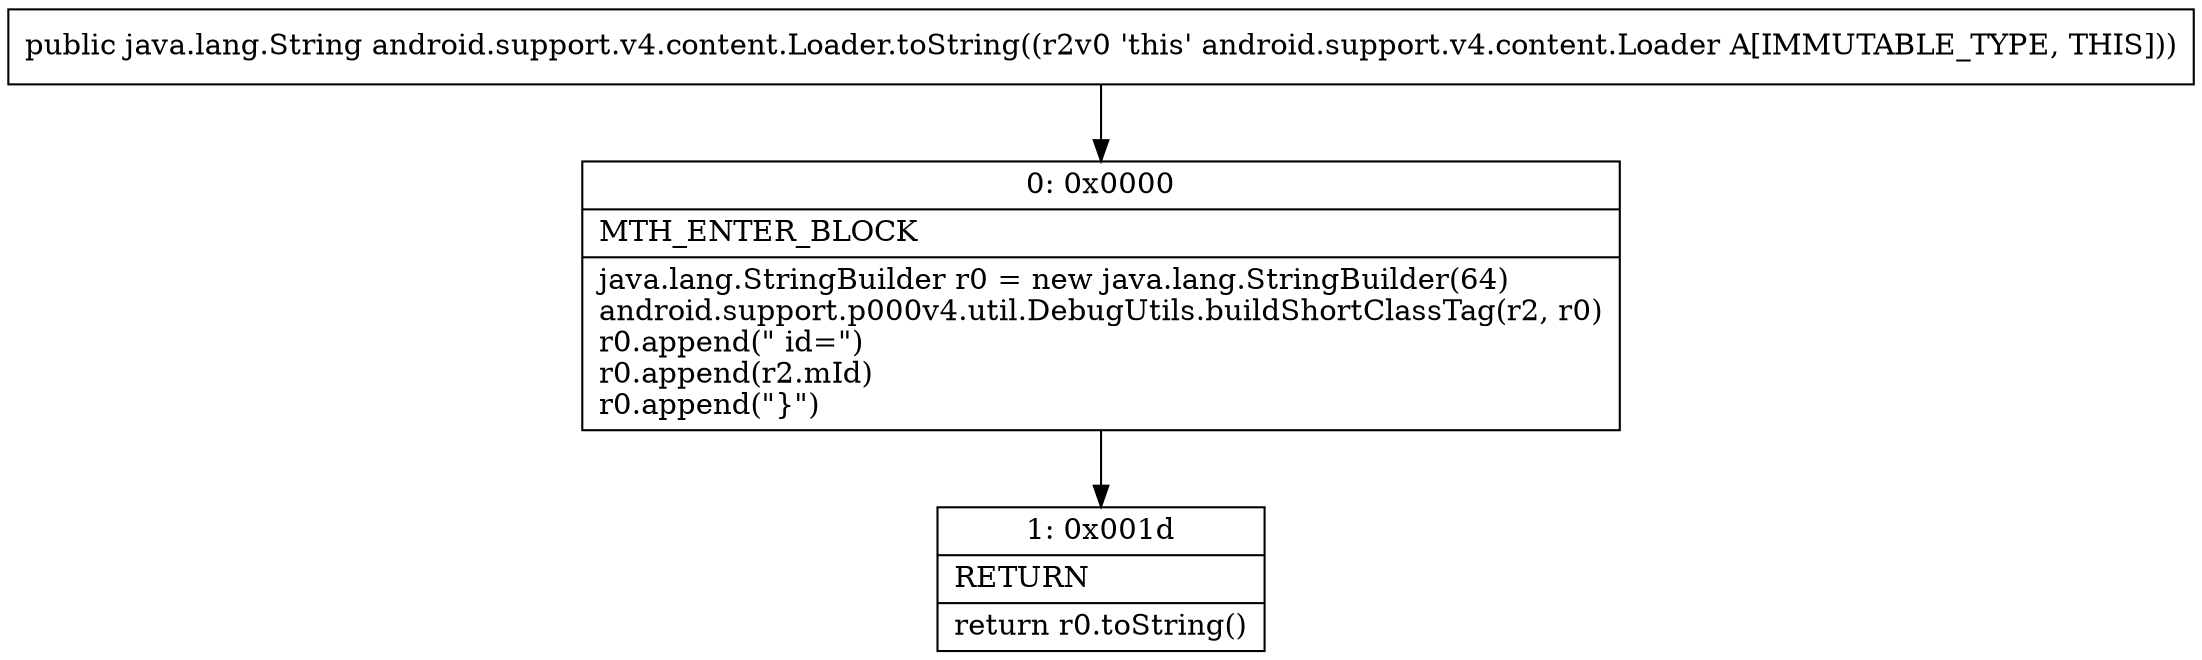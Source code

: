 digraph "CFG forandroid.support.v4.content.Loader.toString()Ljava\/lang\/String;" {
Node_0 [shape=record,label="{0\:\ 0x0000|MTH_ENTER_BLOCK\l|java.lang.StringBuilder r0 = new java.lang.StringBuilder(64)\landroid.support.p000v4.util.DebugUtils.buildShortClassTag(r2, r0)\lr0.append(\" id=\")\lr0.append(r2.mId)\lr0.append(\"\}\")\l}"];
Node_1 [shape=record,label="{1\:\ 0x001d|RETURN\l|return r0.toString()\l}"];
MethodNode[shape=record,label="{public java.lang.String android.support.v4.content.Loader.toString((r2v0 'this' android.support.v4.content.Loader A[IMMUTABLE_TYPE, THIS])) }"];
MethodNode -> Node_0;
Node_0 -> Node_1;
}

